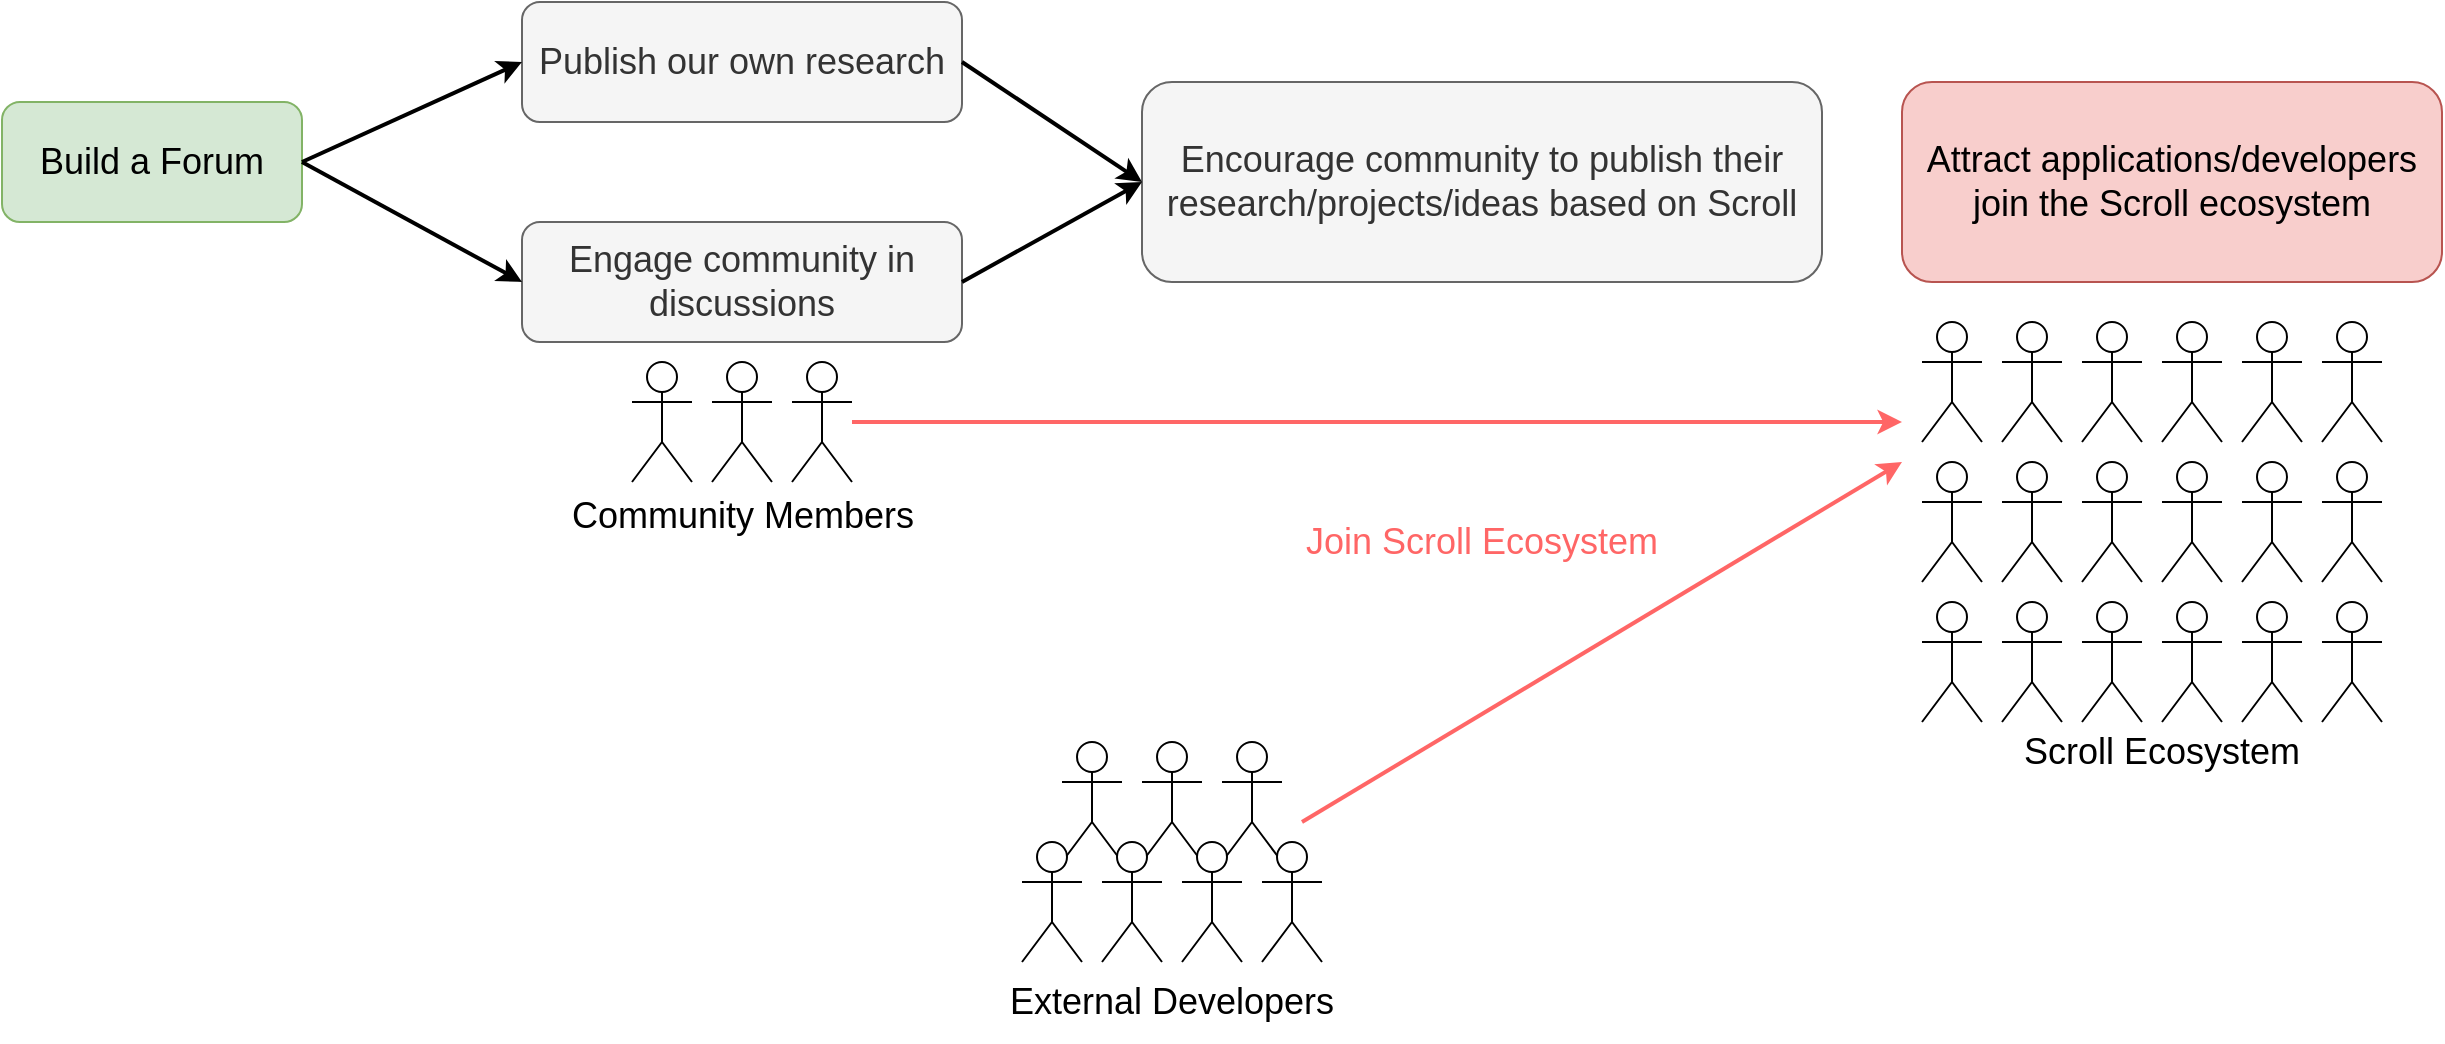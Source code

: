 <mxfile version="20.3.6" type="github">
  <diagram id="UVyEzjZeW7t1hH5NRSwj" name="Page-1">
    <mxGraphModel dx="1018" dy="659" grid="1" gridSize="10" guides="1" tooltips="1" connect="1" arrows="1" fold="1" page="1" pageScale="1" pageWidth="850" pageHeight="1100" math="0" shadow="0">
      <root>
        <mxCell id="0" />
        <mxCell id="1" parent="0" />
        <mxCell id="6odyf6oBOMub9okKzpVn-1" value="&lt;font style=&quot;font-size: 18px;&quot;&gt;Build a Forum&lt;/font&gt;" style="rounded=1;whiteSpace=wrap;html=1;fillColor=#d5e8d4;strokeColor=#82b366;" vertex="1" parent="1">
          <mxGeometry x="30" y="330" width="150" height="60" as="geometry" />
        </mxCell>
        <mxCell id="6odyf6oBOMub9okKzpVn-10" value="&lt;span style=&quot;font-size: 18px;&quot;&gt;Publish our own research&lt;/span&gt;" style="rounded=1;whiteSpace=wrap;html=1;fillColor=#f5f5f5;fontColor=#333333;strokeColor=#666666;" vertex="1" parent="1">
          <mxGeometry x="290" y="280" width="220" height="60" as="geometry" />
        </mxCell>
        <mxCell id="6odyf6oBOMub9okKzpVn-12" value="&lt;span style=&quot;font-size: 18px;&quot;&gt;Engage community in discussions&lt;/span&gt;" style="rounded=1;whiteSpace=wrap;html=1;fillColor=#f5f5f5;fontColor=#333333;strokeColor=#666666;" vertex="1" parent="1">
          <mxGeometry x="290" y="390" width="220" height="60" as="geometry" />
        </mxCell>
        <mxCell id="6odyf6oBOMub9okKzpVn-13" value="" style="endArrow=classic;html=1;rounded=0;strokeWidth=2;fontSize=18;exitX=1;exitY=0.5;exitDx=0;exitDy=0;entryX=0;entryY=0.5;entryDx=0;entryDy=0;" edge="1" parent="1" source="6odyf6oBOMub9okKzpVn-1" target="6odyf6oBOMub9okKzpVn-10">
          <mxGeometry width="50" height="50" relative="1" as="geometry">
            <mxPoint x="400" y="330" as="sourcePoint" />
            <mxPoint x="450" y="280" as="targetPoint" />
          </mxGeometry>
        </mxCell>
        <mxCell id="6odyf6oBOMub9okKzpVn-14" value="" style="endArrow=classic;html=1;rounded=0;strokeWidth=2;fontSize=18;exitX=1;exitY=0.5;exitDx=0;exitDy=0;entryX=0;entryY=0.5;entryDx=0;entryDy=0;" edge="1" parent="1" source="6odyf6oBOMub9okKzpVn-1" target="6odyf6oBOMub9okKzpVn-12">
          <mxGeometry width="50" height="50" relative="1" as="geometry">
            <mxPoint x="190" y="370" as="sourcePoint" />
            <mxPoint x="300" y="320" as="targetPoint" />
          </mxGeometry>
        </mxCell>
        <mxCell id="6odyf6oBOMub9okKzpVn-15" value="Community Members" style="shape=umlActor;verticalLabelPosition=bottom;verticalAlign=top;html=1;outlineConnect=0;fontSize=18;" vertex="1" parent="1">
          <mxGeometry x="385" y="460" width="30" height="60" as="geometry" />
        </mxCell>
        <mxCell id="6odyf6oBOMub9okKzpVn-17" value="" style="shape=umlActor;verticalLabelPosition=bottom;verticalAlign=top;html=1;outlineConnect=0;fontSize=18;" vertex="1" parent="1">
          <mxGeometry x="345" y="460" width="30" height="60" as="geometry" />
        </mxCell>
        <mxCell id="6odyf6oBOMub9okKzpVn-19" value="" style="shape=umlActor;verticalLabelPosition=bottom;verticalAlign=top;html=1;outlineConnect=0;fontSize=18;" vertex="1" parent="1">
          <mxGeometry x="425" y="460" width="30" height="60" as="geometry" />
        </mxCell>
        <mxCell id="6odyf6oBOMub9okKzpVn-22" value="&lt;span style=&quot;font-size: 18px;&quot;&gt;Encourage community to publish their research/projects/ideas based on Scroll&lt;/span&gt;" style="rounded=1;whiteSpace=wrap;html=1;fillColor=#f5f5f5;fontColor=#333333;strokeColor=#666666;" vertex="1" parent="1">
          <mxGeometry x="600" y="320" width="340" height="100" as="geometry" />
        </mxCell>
        <mxCell id="6odyf6oBOMub9okKzpVn-23" value="" style="endArrow=classic;html=1;rounded=0;strokeWidth=2;fontSize=18;exitX=1;exitY=0.5;exitDx=0;exitDy=0;entryX=0;entryY=0.5;entryDx=0;entryDy=0;" edge="1" parent="1" source="6odyf6oBOMub9okKzpVn-10" target="6odyf6oBOMub9okKzpVn-22">
          <mxGeometry width="50" height="50" relative="1" as="geometry">
            <mxPoint x="400" y="300" as="sourcePoint" />
            <mxPoint x="450" y="250" as="targetPoint" />
          </mxGeometry>
        </mxCell>
        <mxCell id="6odyf6oBOMub9okKzpVn-24" value="" style="endArrow=classic;html=1;rounded=0;strokeWidth=2;fontSize=18;exitX=1;exitY=0.5;exitDx=0;exitDy=0;entryX=0;entryY=0.5;entryDx=0;entryDy=0;" edge="1" parent="1" source="6odyf6oBOMub9okKzpVn-12" target="6odyf6oBOMub9okKzpVn-22">
          <mxGeometry width="50" height="50" relative="1" as="geometry">
            <mxPoint x="520" y="320" as="sourcePoint" />
            <mxPoint x="610" y="380" as="targetPoint" />
          </mxGeometry>
        </mxCell>
        <mxCell id="6odyf6oBOMub9okKzpVn-26" value="&lt;span style=&quot;font-size: 18px;&quot;&gt;Attract applications/developers join the Scroll ecosystem&lt;/span&gt;" style="rounded=1;whiteSpace=wrap;html=1;fillColor=#f8cecc;strokeColor=#b85450;" vertex="1" parent="1">
          <mxGeometry x="980" y="320" width="270" height="100" as="geometry" />
        </mxCell>
        <mxCell id="6odyf6oBOMub9okKzpVn-27" value="" style="shape=umlActor;verticalLabelPosition=bottom;verticalAlign=top;html=1;outlineConnect=0;fontSize=18;" vertex="1" parent="1">
          <mxGeometry x="990" y="440" width="30" height="60" as="geometry" />
        </mxCell>
        <mxCell id="6odyf6oBOMub9okKzpVn-28" value="" style="shape=umlActor;verticalLabelPosition=bottom;verticalAlign=top;html=1;outlineConnect=0;fontSize=18;" vertex="1" parent="1">
          <mxGeometry x="1030" y="440" width="30" height="60" as="geometry" />
        </mxCell>
        <mxCell id="6odyf6oBOMub9okKzpVn-29" value="" style="shape=umlActor;verticalLabelPosition=bottom;verticalAlign=top;html=1;outlineConnect=0;fontSize=18;" vertex="1" parent="1">
          <mxGeometry x="1070" y="440" width="30" height="60" as="geometry" />
        </mxCell>
        <mxCell id="6odyf6oBOMub9okKzpVn-31" value="" style="shape=umlActor;verticalLabelPosition=bottom;verticalAlign=top;html=1;outlineConnect=0;fontSize=18;" vertex="1" parent="1">
          <mxGeometry x="1110" y="440" width="30" height="60" as="geometry" />
        </mxCell>
        <mxCell id="6odyf6oBOMub9okKzpVn-32" value="" style="shape=umlActor;verticalLabelPosition=bottom;verticalAlign=top;html=1;outlineConnect=0;fontSize=18;" vertex="1" parent="1">
          <mxGeometry x="1150" y="440" width="30" height="60" as="geometry" />
        </mxCell>
        <mxCell id="6odyf6oBOMub9okKzpVn-33" value="" style="shape=umlActor;verticalLabelPosition=bottom;verticalAlign=top;html=1;outlineConnect=0;fontSize=18;" vertex="1" parent="1">
          <mxGeometry x="1190" y="440" width="30" height="60" as="geometry" />
        </mxCell>
        <mxCell id="6odyf6oBOMub9okKzpVn-35" value="" style="shape=umlActor;verticalLabelPosition=bottom;verticalAlign=top;html=1;outlineConnect=0;fontSize=18;" vertex="1" parent="1">
          <mxGeometry x="990" y="510" width="30" height="60" as="geometry" />
        </mxCell>
        <mxCell id="6odyf6oBOMub9okKzpVn-36" value="" style="shape=umlActor;verticalLabelPosition=bottom;verticalAlign=top;html=1;outlineConnect=0;fontSize=18;" vertex="1" parent="1">
          <mxGeometry x="1030" y="510" width="30" height="60" as="geometry" />
        </mxCell>
        <mxCell id="6odyf6oBOMub9okKzpVn-37" value="" style="shape=umlActor;verticalLabelPosition=bottom;verticalAlign=top;html=1;outlineConnect=0;fontSize=18;" vertex="1" parent="1">
          <mxGeometry x="1070" y="510" width="30" height="60" as="geometry" />
        </mxCell>
        <mxCell id="6odyf6oBOMub9okKzpVn-38" value="" style="shape=umlActor;verticalLabelPosition=bottom;verticalAlign=top;html=1;outlineConnect=0;fontSize=18;" vertex="1" parent="1">
          <mxGeometry x="1110" y="510" width="30" height="60" as="geometry" />
        </mxCell>
        <mxCell id="6odyf6oBOMub9okKzpVn-39" value="" style="shape=umlActor;verticalLabelPosition=bottom;verticalAlign=top;html=1;outlineConnect=0;fontSize=18;" vertex="1" parent="1">
          <mxGeometry x="1150" y="510" width="30" height="60" as="geometry" />
        </mxCell>
        <mxCell id="6odyf6oBOMub9okKzpVn-40" value="" style="shape=umlActor;verticalLabelPosition=bottom;verticalAlign=top;html=1;outlineConnect=0;fontSize=18;" vertex="1" parent="1">
          <mxGeometry x="1190" y="510" width="30" height="60" as="geometry" />
        </mxCell>
        <mxCell id="6odyf6oBOMub9okKzpVn-47" value="" style="shape=umlActor;verticalLabelPosition=bottom;verticalAlign=top;html=1;outlineConnect=0;fontSize=18;" vertex="1" parent="1">
          <mxGeometry x="560" y="650" width="30" height="60" as="geometry" />
        </mxCell>
        <mxCell id="6odyf6oBOMub9okKzpVn-48" value="" style="shape=umlActor;verticalLabelPosition=bottom;verticalAlign=top;html=1;outlineConnect=0;fontSize=18;" vertex="1" parent="1">
          <mxGeometry x="600" y="650" width="30" height="60" as="geometry" />
        </mxCell>
        <mxCell id="6odyf6oBOMub9okKzpVn-49" value="" style="shape=umlActor;verticalLabelPosition=bottom;verticalAlign=top;html=1;outlineConnect=0;fontSize=18;" vertex="1" parent="1">
          <mxGeometry x="640" y="650" width="30" height="60" as="geometry" />
        </mxCell>
        <mxCell id="6odyf6oBOMub9okKzpVn-50" value="" style="shape=umlActor;verticalLabelPosition=bottom;verticalAlign=top;html=1;outlineConnect=0;fontSize=18;" vertex="1" parent="1">
          <mxGeometry x="580" y="700" width="30" height="60" as="geometry" />
        </mxCell>
        <mxCell id="6odyf6oBOMub9okKzpVn-51" value="" style="shape=umlActor;verticalLabelPosition=bottom;verticalAlign=top;html=1;outlineConnect=0;fontSize=18;" vertex="1" parent="1">
          <mxGeometry x="620" y="700" width="30" height="60" as="geometry" />
        </mxCell>
        <mxCell id="6odyf6oBOMub9okKzpVn-52" value="" style="shape=umlActor;verticalLabelPosition=bottom;verticalAlign=top;html=1;outlineConnect=0;fontSize=18;" vertex="1" parent="1">
          <mxGeometry x="540" y="700" width="30" height="60" as="geometry" />
        </mxCell>
        <mxCell id="6odyf6oBOMub9okKzpVn-53" value="" style="shape=umlActor;verticalLabelPosition=bottom;verticalAlign=top;html=1;outlineConnect=0;fontSize=18;" vertex="1" parent="1">
          <mxGeometry x="660" y="700" width="30" height="60" as="geometry" />
        </mxCell>
        <mxCell id="6odyf6oBOMub9okKzpVn-54" value="&lt;span style=&quot;&quot;&gt;External Developers&lt;/span&gt;" style="text;html=1;strokeColor=none;fillColor=none;align=center;verticalAlign=middle;whiteSpace=wrap;rounded=0;fontSize=18;" vertex="1" parent="1">
          <mxGeometry x="520" y="760" width="190" height="40" as="geometry" />
        </mxCell>
        <mxCell id="6odyf6oBOMub9okKzpVn-55" value="" style="endArrow=classic;html=1;rounded=0;strokeWidth=2;fontSize=18;strokeColor=#FF6666;" edge="1" parent="1" source="6odyf6oBOMub9okKzpVn-19">
          <mxGeometry width="50" height="50" relative="1" as="geometry">
            <mxPoint x="660" y="670" as="sourcePoint" />
            <mxPoint x="980" y="490" as="targetPoint" />
          </mxGeometry>
        </mxCell>
        <mxCell id="6odyf6oBOMub9okKzpVn-56" value="" style="endArrow=classic;html=1;rounded=0;strokeWidth=2;fontSize=18;strokeColor=#FF6666;" edge="1" parent="1">
          <mxGeometry width="50" height="50" relative="1" as="geometry">
            <mxPoint x="680" y="690" as="sourcePoint" />
            <mxPoint x="980" y="510" as="targetPoint" />
          </mxGeometry>
        </mxCell>
        <mxCell id="6odyf6oBOMub9okKzpVn-57" value="&lt;font color=&quot;#ff6666&quot;&gt;Join Scroll Ecosystem&lt;/font&gt;" style="text;html=1;strokeColor=none;fillColor=none;align=center;verticalAlign=middle;whiteSpace=wrap;rounded=0;fontSize=18;" vertex="1" parent="1">
          <mxGeometry x="665" y="535" width="210" height="30" as="geometry" />
        </mxCell>
        <mxCell id="6odyf6oBOMub9okKzpVn-66" value="" style="shape=umlActor;verticalLabelPosition=bottom;verticalAlign=top;html=1;outlineConnect=0;fontSize=18;" vertex="1" parent="1">
          <mxGeometry x="990" y="580" width="30" height="60" as="geometry" />
        </mxCell>
        <mxCell id="6odyf6oBOMub9okKzpVn-67" value="" style="shape=umlActor;verticalLabelPosition=bottom;verticalAlign=top;html=1;outlineConnect=0;fontSize=18;" vertex="1" parent="1">
          <mxGeometry x="1030" y="580" width="30" height="60" as="geometry" />
        </mxCell>
        <mxCell id="6odyf6oBOMub9okKzpVn-68" value="" style="shape=umlActor;verticalLabelPosition=bottom;verticalAlign=top;html=1;outlineConnect=0;fontSize=18;" vertex="1" parent="1">
          <mxGeometry x="1070" y="580" width="30" height="60" as="geometry" />
        </mxCell>
        <mxCell id="6odyf6oBOMub9okKzpVn-69" value="" style="shape=umlActor;verticalLabelPosition=bottom;verticalAlign=top;html=1;outlineConnect=0;fontSize=18;" vertex="1" parent="1">
          <mxGeometry x="1110" y="580" width="30" height="60" as="geometry" />
        </mxCell>
        <mxCell id="6odyf6oBOMub9okKzpVn-70" value="" style="shape=umlActor;verticalLabelPosition=bottom;verticalAlign=top;html=1;outlineConnect=0;fontSize=18;" vertex="1" parent="1">
          <mxGeometry x="1150" y="580" width="30" height="60" as="geometry" />
        </mxCell>
        <mxCell id="6odyf6oBOMub9okKzpVn-71" value="" style="shape=umlActor;verticalLabelPosition=bottom;verticalAlign=top;html=1;outlineConnect=0;fontSize=18;" vertex="1" parent="1">
          <mxGeometry x="1190" y="580" width="30" height="60" as="geometry" />
        </mxCell>
        <mxCell id="6odyf6oBOMub9okKzpVn-72" value="Scroll Ecosystem" style="text;html=1;strokeColor=none;fillColor=none;align=center;verticalAlign=middle;whiteSpace=wrap;rounded=0;fontSize=18;fontColor=#000000;" vertex="1" parent="1">
          <mxGeometry x="1020" y="640" width="180" height="30" as="geometry" />
        </mxCell>
      </root>
    </mxGraphModel>
  </diagram>
</mxfile>
